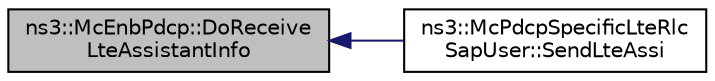 digraph "ns3::McEnbPdcp::DoReceiveLteAssistantInfo"
{
  edge [fontname="Helvetica",fontsize="10",labelfontname="Helvetica",labelfontsize="10"];
  node [fontname="Helvetica",fontsize="10",shape=record];
  rankdir="LR";
  Node1 [label="ns3::McEnbPdcp::DoReceive\lLteAssistantInfo",height=0.2,width=0.4,color="black", fillcolor="grey75", style="filled", fontcolor="black"];
  Node1 -> Node2 [dir="back",color="midnightblue",fontsize="10",style="solid"];
  Node2 [label="ns3::McPdcpSpecificLteRlc\lSapUser::SendLteAssi",height=0.2,width=0.4,color="black", fillcolor="white", style="filled",URL="$d9/d13/classns3_1_1McPdcpSpecificLteRlcSapUser.html#aa243f787760f63f72961f3f76232a3d0"];
}
